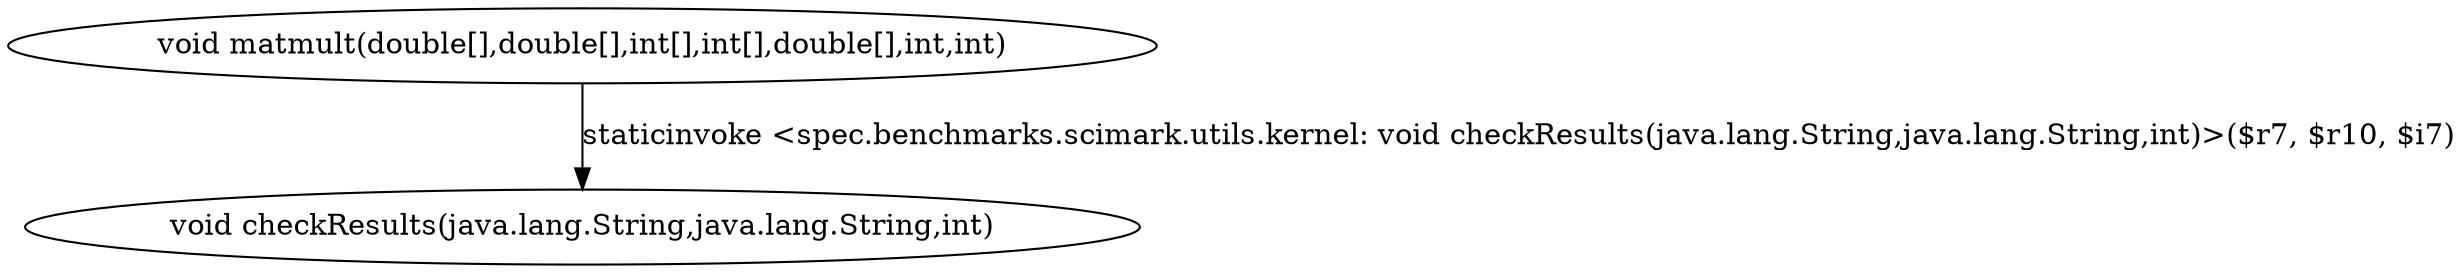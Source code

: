digraph g {
1[label="void checkResults(java.lang.String,java.lang.String,int)"]
0[label="void matmult(double[],double[],int[],int[],double[],int,int)"]
0->1[label="staticinvoke <spec.benchmarks.scimark.utils.kernel: void checkResults(java.lang.String,java.lang.String,int)>($r7, $r10, $i7)"]
}